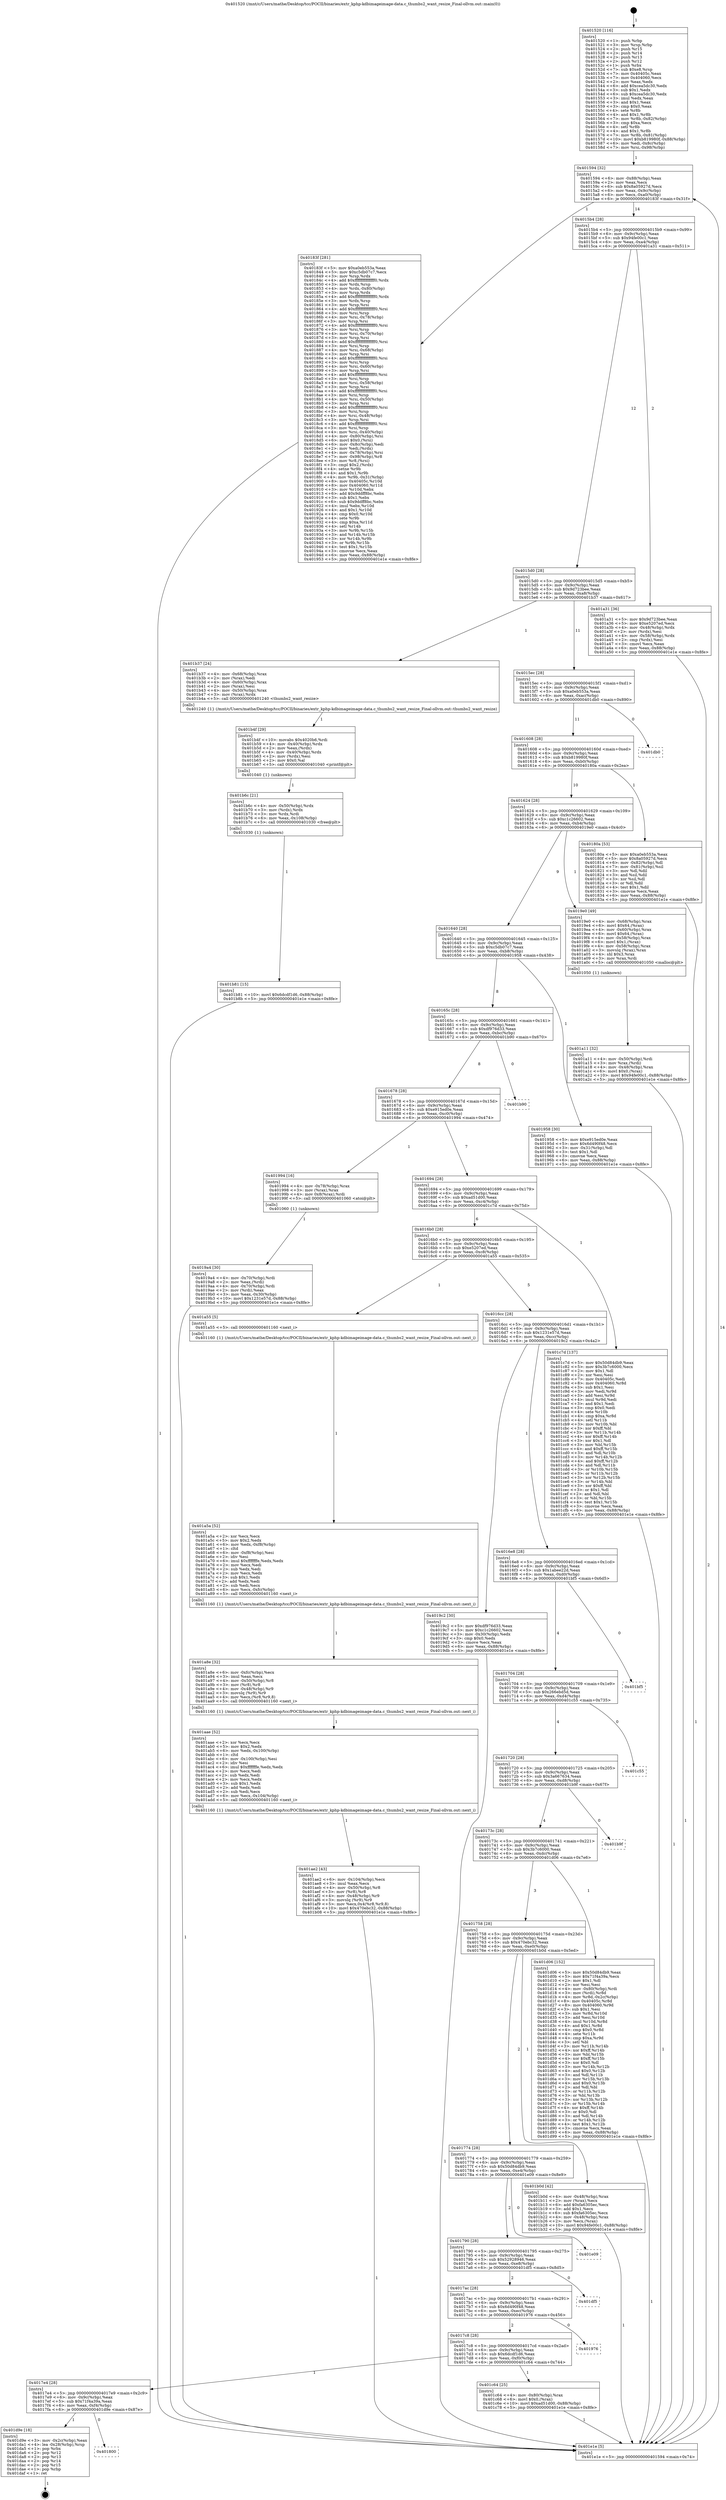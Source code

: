 digraph "0x401520" {
  label = "0x401520 (/mnt/c/Users/mathe/Desktop/tcc/POCII/binaries/extr_kphp-kdbimageimage-data.c_thumbs2_want_resize_Final-ollvm.out::main(0))"
  labelloc = "t"
  node[shape=record]

  Entry [label="",width=0.3,height=0.3,shape=circle,fillcolor=black,style=filled]
  "0x401594" [label="{
     0x401594 [32]\l
     | [instrs]\l
     &nbsp;&nbsp;0x401594 \<+6\>: mov -0x88(%rbp),%eax\l
     &nbsp;&nbsp;0x40159a \<+2\>: mov %eax,%ecx\l
     &nbsp;&nbsp;0x40159c \<+6\>: sub $0x8a05927d,%ecx\l
     &nbsp;&nbsp;0x4015a2 \<+6\>: mov %eax,-0x9c(%rbp)\l
     &nbsp;&nbsp;0x4015a8 \<+6\>: mov %ecx,-0xa0(%rbp)\l
     &nbsp;&nbsp;0x4015ae \<+6\>: je 000000000040183f \<main+0x31f\>\l
  }"]
  "0x40183f" [label="{
     0x40183f [281]\l
     | [instrs]\l
     &nbsp;&nbsp;0x40183f \<+5\>: mov $0xa0eb553a,%eax\l
     &nbsp;&nbsp;0x401844 \<+5\>: mov $0xc5db07c7,%ecx\l
     &nbsp;&nbsp;0x401849 \<+3\>: mov %rsp,%rdx\l
     &nbsp;&nbsp;0x40184c \<+4\>: add $0xfffffffffffffff0,%rdx\l
     &nbsp;&nbsp;0x401850 \<+3\>: mov %rdx,%rsp\l
     &nbsp;&nbsp;0x401853 \<+4\>: mov %rdx,-0x80(%rbp)\l
     &nbsp;&nbsp;0x401857 \<+3\>: mov %rsp,%rdx\l
     &nbsp;&nbsp;0x40185a \<+4\>: add $0xfffffffffffffff0,%rdx\l
     &nbsp;&nbsp;0x40185e \<+3\>: mov %rdx,%rsp\l
     &nbsp;&nbsp;0x401861 \<+3\>: mov %rsp,%rsi\l
     &nbsp;&nbsp;0x401864 \<+4\>: add $0xfffffffffffffff0,%rsi\l
     &nbsp;&nbsp;0x401868 \<+3\>: mov %rsi,%rsp\l
     &nbsp;&nbsp;0x40186b \<+4\>: mov %rsi,-0x78(%rbp)\l
     &nbsp;&nbsp;0x40186f \<+3\>: mov %rsp,%rsi\l
     &nbsp;&nbsp;0x401872 \<+4\>: add $0xfffffffffffffff0,%rsi\l
     &nbsp;&nbsp;0x401876 \<+3\>: mov %rsi,%rsp\l
     &nbsp;&nbsp;0x401879 \<+4\>: mov %rsi,-0x70(%rbp)\l
     &nbsp;&nbsp;0x40187d \<+3\>: mov %rsp,%rsi\l
     &nbsp;&nbsp;0x401880 \<+4\>: add $0xfffffffffffffff0,%rsi\l
     &nbsp;&nbsp;0x401884 \<+3\>: mov %rsi,%rsp\l
     &nbsp;&nbsp;0x401887 \<+4\>: mov %rsi,-0x68(%rbp)\l
     &nbsp;&nbsp;0x40188b \<+3\>: mov %rsp,%rsi\l
     &nbsp;&nbsp;0x40188e \<+4\>: add $0xfffffffffffffff0,%rsi\l
     &nbsp;&nbsp;0x401892 \<+3\>: mov %rsi,%rsp\l
     &nbsp;&nbsp;0x401895 \<+4\>: mov %rsi,-0x60(%rbp)\l
     &nbsp;&nbsp;0x401899 \<+3\>: mov %rsp,%rsi\l
     &nbsp;&nbsp;0x40189c \<+4\>: add $0xfffffffffffffff0,%rsi\l
     &nbsp;&nbsp;0x4018a0 \<+3\>: mov %rsi,%rsp\l
     &nbsp;&nbsp;0x4018a3 \<+4\>: mov %rsi,-0x58(%rbp)\l
     &nbsp;&nbsp;0x4018a7 \<+3\>: mov %rsp,%rsi\l
     &nbsp;&nbsp;0x4018aa \<+4\>: add $0xfffffffffffffff0,%rsi\l
     &nbsp;&nbsp;0x4018ae \<+3\>: mov %rsi,%rsp\l
     &nbsp;&nbsp;0x4018b1 \<+4\>: mov %rsi,-0x50(%rbp)\l
     &nbsp;&nbsp;0x4018b5 \<+3\>: mov %rsp,%rsi\l
     &nbsp;&nbsp;0x4018b8 \<+4\>: add $0xfffffffffffffff0,%rsi\l
     &nbsp;&nbsp;0x4018bc \<+3\>: mov %rsi,%rsp\l
     &nbsp;&nbsp;0x4018bf \<+4\>: mov %rsi,-0x48(%rbp)\l
     &nbsp;&nbsp;0x4018c3 \<+3\>: mov %rsp,%rsi\l
     &nbsp;&nbsp;0x4018c6 \<+4\>: add $0xfffffffffffffff0,%rsi\l
     &nbsp;&nbsp;0x4018ca \<+3\>: mov %rsi,%rsp\l
     &nbsp;&nbsp;0x4018cd \<+4\>: mov %rsi,-0x40(%rbp)\l
     &nbsp;&nbsp;0x4018d1 \<+4\>: mov -0x80(%rbp),%rsi\l
     &nbsp;&nbsp;0x4018d5 \<+6\>: movl $0x0,(%rsi)\l
     &nbsp;&nbsp;0x4018db \<+6\>: mov -0x8c(%rbp),%edi\l
     &nbsp;&nbsp;0x4018e1 \<+2\>: mov %edi,(%rdx)\l
     &nbsp;&nbsp;0x4018e3 \<+4\>: mov -0x78(%rbp),%rsi\l
     &nbsp;&nbsp;0x4018e7 \<+7\>: mov -0x98(%rbp),%r8\l
     &nbsp;&nbsp;0x4018ee \<+3\>: mov %r8,(%rsi)\l
     &nbsp;&nbsp;0x4018f1 \<+3\>: cmpl $0x2,(%rdx)\l
     &nbsp;&nbsp;0x4018f4 \<+4\>: setne %r9b\l
     &nbsp;&nbsp;0x4018f8 \<+4\>: and $0x1,%r9b\l
     &nbsp;&nbsp;0x4018fc \<+4\>: mov %r9b,-0x31(%rbp)\l
     &nbsp;&nbsp;0x401900 \<+8\>: mov 0x40405c,%r10d\l
     &nbsp;&nbsp;0x401908 \<+8\>: mov 0x404060,%r11d\l
     &nbsp;&nbsp;0x401910 \<+3\>: mov %r10d,%ebx\l
     &nbsp;&nbsp;0x401913 \<+6\>: add $0x9ddff8bc,%ebx\l
     &nbsp;&nbsp;0x401919 \<+3\>: sub $0x1,%ebx\l
     &nbsp;&nbsp;0x40191c \<+6\>: sub $0x9ddff8bc,%ebx\l
     &nbsp;&nbsp;0x401922 \<+4\>: imul %ebx,%r10d\l
     &nbsp;&nbsp;0x401926 \<+4\>: and $0x1,%r10d\l
     &nbsp;&nbsp;0x40192a \<+4\>: cmp $0x0,%r10d\l
     &nbsp;&nbsp;0x40192e \<+4\>: sete %r9b\l
     &nbsp;&nbsp;0x401932 \<+4\>: cmp $0xa,%r11d\l
     &nbsp;&nbsp;0x401936 \<+4\>: setl %r14b\l
     &nbsp;&nbsp;0x40193a \<+3\>: mov %r9b,%r15b\l
     &nbsp;&nbsp;0x40193d \<+3\>: and %r14b,%r15b\l
     &nbsp;&nbsp;0x401940 \<+3\>: xor %r14b,%r9b\l
     &nbsp;&nbsp;0x401943 \<+3\>: or %r9b,%r15b\l
     &nbsp;&nbsp;0x401946 \<+4\>: test $0x1,%r15b\l
     &nbsp;&nbsp;0x40194a \<+3\>: cmovne %ecx,%eax\l
     &nbsp;&nbsp;0x40194d \<+6\>: mov %eax,-0x88(%rbp)\l
     &nbsp;&nbsp;0x401953 \<+5\>: jmp 0000000000401e1e \<main+0x8fe\>\l
  }"]
  "0x4015b4" [label="{
     0x4015b4 [28]\l
     | [instrs]\l
     &nbsp;&nbsp;0x4015b4 \<+5\>: jmp 00000000004015b9 \<main+0x99\>\l
     &nbsp;&nbsp;0x4015b9 \<+6\>: mov -0x9c(%rbp),%eax\l
     &nbsp;&nbsp;0x4015bf \<+5\>: sub $0x94fe00c1,%eax\l
     &nbsp;&nbsp;0x4015c4 \<+6\>: mov %eax,-0xa4(%rbp)\l
     &nbsp;&nbsp;0x4015ca \<+6\>: je 0000000000401a31 \<main+0x511\>\l
  }"]
  Exit [label="",width=0.3,height=0.3,shape=circle,fillcolor=black,style=filled,peripheries=2]
  "0x401a31" [label="{
     0x401a31 [36]\l
     | [instrs]\l
     &nbsp;&nbsp;0x401a31 \<+5\>: mov $0x9d723bee,%eax\l
     &nbsp;&nbsp;0x401a36 \<+5\>: mov $0xe5207ed,%ecx\l
     &nbsp;&nbsp;0x401a3b \<+4\>: mov -0x48(%rbp),%rdx\l
     &nbsp;&nbsp;0x401a3f \<+2\>: mov (%rdx),%esi\l
     &nbsp;&nbsp;0x401a41 \<+4\>: mov -0x58(%rbp),%rdx\l
     &nbsp;&nbsp;0x401a45 \<+2\>: cmp (%rdx),%esi\l
     &nbsp;&nbsp;0x401a47 \<+3\>: cmovl %ecx,%eax\l
     &nbsp;&nbsp;0x401a4a \<+6\>: mov %eax,-0x88(%rbp)\l
     &nbsp;&nbsp;0x401a50 \<+5\>: jmp 0000000000401e1e \<main+0x8fe\>\l
  }"]
  "0x4015d0" [label="{
     0x4015d0 [28]\l
     | [instrs]\l
     &nbsp;&nbsp;0x4015d0 \<+5\>: jmp 00000000004015d5 \<main+0xb5\>\l
     &nbsp;&nbsp;0x4015d5 \<+6\>: mov -0x9c(%rbp),%eax\l
     &nbsp;&nbsp;0x4015db \<+5\>: sub $0x9d723bee,%eax\l
     &nbsp;&nbsp;0x4015e0 \<+6\>: mov %eax,-0xa8(%rbp)\l
     &nbsp;&nbsp;0x4015e6 \<+6\>: je 0000000000401b37 \<main+0x617\>\l
  }"]
  "0x401800" [label="{
     0x401800\l
  }", style=dashed]
  "0x401b37" [label="{
     0x401b37 [24]\l
     | [instrs]\l
     &nbsp;&nbsp;0x401b37 \<+4\>: mov -0x68(%rbp),%rax\l
     &nbsp;&nbsp;0x401b3b \<+2\>: mov (%rax),%edi\l
     &nbsp;&nbsp;0x401b3d \<+4\>: mov -0x60(%rbp),%rax\l
     &nbsp;&nbsp;0x401b41 \<+2\>: mov (%rax),%esi\l
     &nbsp;&nbsp;0x401b43 \<+4\>: mov -0x50(%rbp),%rax\l
     &nbsp;&nbsp;0x401b47 \<+3\>: mov (%rax),%rdx\l
     &nbsp;&nbsp;0x401b4a \<+5\>: call 0000000000401240 \<thumbs2_want_resize\>\l
     | [calls]\l
     &nbsp;&nbsp;0x401240 \{1\} (/mnt/c/Users/mathe/Desktop/tcc/POCII/binaries/extr_kphp-kdbimageimage-data.c_thumbs2_want_resize_Final-ollvm.out::thumbs2_want_resize)\l
  }"]
  "0x4015ec" [label="{
     0x4015ec [28]\l
     | [instrs]\l
     &nbsp;&nbsp;0x4015ec \<+5\>: jmp 00000000004015f1 \<main+0xd1\>\l
     &nbsp;&nbsp;0x4015f1 \<+6\>: mov -0x9c(%rbp),%eax\l
     &nbsp;&nbsp;0x4015f7 \<+5\>: sub $0xa0eb553a,%eax\l
     &nbsp;&nbsp;0x4015fc \<+6\>: mov %eax,-0xac(%rbp)\l
     &nbsp;&nbsp;0x401602 \<+6\>: je 0000000000401db0 \<main+0x890\>\l
  }"]
  "0x401d9e" [label="{
     0x401d9e [18]\l
     | [instrs]\l
     &nbsp;&nbsp;0x401d9e \<+3\>: mov -0x2c(%rbp),%eax\l
     &nbsp;&nbsp;0x401da1 \<+4\>: lea -0x28(%rbp),%rsp\l
     &nbsp;&nbsp;0x401da5 \<+1\>: pop %rbx\l
     &nbsp;&nbsp;0x401da6 \<+2\>: pop %r12\l
     &nbsp;&nbsp;0x401da8 \<+2\>: pop %r13\l
     &nbsp;&nbsp;0x401daa \<+2\>: pop %r14\l
     &nbsp;&nbsp;0x401dac \<+2\>: pop %r15\l
     &nbsp;&nbsp;0x401dae \<+1\>: pop %rbp\l
     &nbsp;&nbsp;0x401daf \<+1\>: ret\l
  }"]
  "0x401db0" [label="{
     0x401db0\l
  }", style=dashed]
  "0x401608" [label="{
     0x401608 [28]\l
     | [instrs]\l
     &nbsp;&nbsp;0x401608 \<+5\>: jmp 000000000040160d \<main+0xed\>\l
     &nbsp;&nbsp;0x40160d \<+6\>: mov -0x9c(%rbp),%eax\l
     &nbsp;&nbsp;0x401613 \<+5\>: sub $0xb819980f,%eax\l
     &nbsp;&nbsp;0x401618 \<+6\>: mov %eax,-0xb0(%rbp)\l
     &nbsp;&nbsp;0x40161e \<+6\>: je 000000000040180a \<main+0x2ea\>\l
  }"]
  "0x4017e4" [label="{
     0x4017e4 [28]\l
     | [instrs]\l
     &nbsp;&nbsp;0x4017e4 \<+5\>: jmp 00000000004017e9 \<main+0x2c9\>\l
     &nbsp;&nbsp;0x4017e9 \<+6\>: mov -0x9c(%rbp),%eax\l
     &nbsp;&nbsp;0x4017ef \<+5\>: sub $0x71f4a39a,%eax\l
     &nbsp;&nbsp;0x4017f4 \<+6\>: mov %eax,-0xf4(%rbp)\l
     &nbsp;&nbsp;0x4017fa \<+6\>: je 0000000000401d9e \<main+0x87e\>\l
  }"]
  "0x40180a" [label="{
     0x40180a [53]\l
     | [instrs]\l
     &nbsp;&nbsp;0x40180a \<+5\>: mov $0xa0eb553a,%eax\l
     &nbsp;&nbsp;0x40180f \<+5\>: mov $0x8a05927d,%ecx\l
     &nbsp;&nbsp;0x401814 \<+6\>: mov -0x82(%rbp),%dl\l
     &nbsp;&nbsp;0x40181a \<+7\>: mov -0x81(%rbp),%sil\l
     &nbsp;&nbsp;0x401821 \<+3\>: mov %dl,%dil\l
     &nbsp;&nbsp;0x401824 \<+3\>: and %sil,%dil\l
     &nbsp;&nbsp;0x401827 \<+3\>: xor %sil,%dl\l
     &nbsp;&nbsp;0x40182a \<+3\>: or %dl,%dil\l
     &nbsp;&nbsp;0x40182d \<+4\>: test $0x1,%dil\l
     &nbsp;&nbsp;0x401831 \<+3\>: cmovne %ecx,%eax\l
     &nbsp;&nbsp;0x401834 \<+6\>: mov %eax,-0x88(%rbp)\l
     &nbsp;&nbsp;0x40183a \<+5\>: jmp 0000000000401e1e \<main+0x8fe\>\l
  }"]
  "0x401624" [label="{
     0x401624 [28]\l
     | [instrs]\l
     &nbsp;&nbsp;0x401624 \<+5\>: jmp 0000000000401629 \<main+0x109\>\l
     &nbsp;&nbsp;0x401629 \<+6\>: mov -0x9c(%rbp),%eax\l
     &nbsp;&nbsp;0x40162f \<+5\>: sub $0xc1c26602,%eax\l
     &nbsp;&nbsp;0x401634 \<+6\>: mov %eax,-0xb4(%rbp)\l
     &nbsp;&nbsp;0x40163a \<+6\>: je 00000000004019e0 \<main+0x4c0\>\l
  }"]
  "0x401e1e" [label="{
     0x401e1e [5]\l
     | [instrs]\l
     &nbsp;&nbsp;0x401e1e \<+5\>: jmp 0000000000401594 \<main+0x74\>\l
  }"]
  "0x401520" [label="{
     0x401520 [116]\l
     | [instrs]\l
     &nbsp;&nbsp;0x401520 \<+1\>: push %rbp\l
     &nbsp;&nbsp;0x401521 \<+3\>: mov %rsp,%rbp\l
     &nbsp;&nbsp;0x401524 \<+2\>: push %r15\l
     &nbsp;&nbsp;0x401526 \<+2\>: push %r14\l
     &nbsp;&nbsp;0x401528 \<+2\>: push %r13\l
     &nbsp;&nbsp;0x40152a \<+2\>: push %r12\l
     &nbsp;&nbsp;0x40152c \<+1\>: push %rbx\l
     &nbsp;&nbsp;0x40152d \<+7\>: sub $0xe8,%rsp\l
     &nbsp;&nbsp;0x401534 \<+7\>: mov 0x40405c,%eax\l
     &nbsp;&nbsp;0x40153b \<+7\>: mov 0x404060,%ecx\l
     &nbsp;&nbsp;0x401542 \<+2\>: mov %eax,%edx\l
     &nbsp;&nbsp;0x401544 \<+6\>: add $0xcea5dc30,%edx\l
     &nbsp;&nbsp;0x40154a \<+3\>: sub $0x1,%edx\l
     &nbsp;&nbsp;0x40154d \<+6\>: sub $0xcea5dc30,%edx\l
     &nbsp;&nbsp;0x401553 \<+3\>: imul %edx,%eax\l
     &nbsp;&nbsp;0x401556 \<+3\>: and $0x1,%eax\l
     &nbsp;&nbsp;0x401559 \<+3\>: cmp $0x0,%eax\l
     &nbsp;&nbsp;0x40155c \<+4\>: sete %r8b\l
     &nbsp;&nbsp;0x401560 \<+4\>: and $0x1,%r8b\l
     &nbsp;&nbsp;0x401564 \<+7\>: mov %r8b,-0x82(%rbp)\l
     &nbsp;&nbsp;0x40156b \<+3\>: cmp $0xa,%ecx\l
     &nbsp;&nbsp;0x40156e \<+4\>: setl %r8b\l
     &nbsp;&nbsp;0x401572 \<+4\>: and $0x1,%r8b\l
     &nbsp;&nbsp;0x401576 \<+7\>: mov %r8b,-0x81(%rbp)\l
     &nbsp;&nbsp;0x40157d \<+10\>: movl $0xb819980f,-0x88(%rbp)\l
     &nbsp;&nbsp;0x401587 \<+6\>: mov %edi,-0x8c(%rbp)\l
     &nbsp;&nbsp;0x40158d \<+7\>: mov %rsi,-0x98(%rbp)\l
  }"]
  "0x401c64" [label="{
     0x401c64 [25]\l
     | [instrs]\l
     &nbsp;&nbsp;0x401c64 \<+4\>: mov -0x80(%rbp),%rax\l
     &nbsp;&nbsp;0x401c68 \<+6\>: movl $0x0,(%rax)\l
     &nbsp;&nbsp;0x401c6e \<+10\>: movl $0xad51d00,-0x88(%rbp)\l
     &nbsp;&nbsp;0x401c78 \<+5\>: jmp 0000000000401e1e \<main+0x8fe\>\l
  }"]
  "0x4017c8" [label="{
     0x4017c8 [28]\l
     | [instrs]\l
     &nbsp;&nbsp;0x4017c8 \<+5\>: jmp 00000000004017cd \<main+0x2ad\>\l
     &nbsp;&nbsp;0x4017cd \<+6\>: mov -0x9c(%rbp),%eax\l
     &nbsp;&nbsp;0x4017d3 \<+5\>: sub $0x6dcdf1d6,%eax\l
     &nbsp;&nbsp;0x4017d8 \<+6\>: mov %eax,-0xf0(%rbp)\l
     &nbsp;&nbsp;0x4017de \<+6\>: je 0000000000401c64 \<main+0x744\>\l
  }"]
  "0x4019e0" [label="{
     0x4019e0 [49]\l
     | [instrs]\l
     &nbsp;&nbsp;0x4019e0 \<+4\>: mov -0x68(%rbp),%rax\l
     &nbsp;&nbsp;0x4019e4 \<+6\>: movl $0x64,(%rax)\l
     &nbsp;&nbsp;0x4019ea \<+4\>: mov -0x60(%rbp),%rax\l
     &nbsp;&nbsp;0x4019ee \<+6\>: movl $0x64,(%rax)\l
     &nbsp;&nbsp;0x4019f4 \<+4\>: mov -0x58(%rbp),%rax\l
     &nbsp;&nbsp;0x4019f8 \<+6\>: movl $0x1,(%rax)\l
     &nbsp;&nbsp;0x4019fe \<+4\>: mov -0x58(%rbp),%rax\l
     &nbsp;&nbsp;0x401a02 \<+3\>: movslq (%rax),%rax\l
     &nbsp;&nbsp;0x401a05 \<+4\>: shl $0x3,%rax\l
     &nbsp;&nbsp;0x401a09 \<+3\>: mov %rax,%rdi\l
     &nbsp;&nbsp;0x401a0c \<+5\>: call 0000000000401050 \<malloc@plt\>\l
     | [calls]\l
     &nbsp;&nbsp;0x401050 \{1\} (unknown)\l
  }"]
  "0x401640" [label="{
     0x401640 [28]\l
     | [instrs]\l
     &nbsp;&nbsp;0x401640 \<+5\>: jmp 0000000000401645 \<main+0x125\>\l
     &nbsp;&nbsp;0x401645 \<+6\>: mov -0x9c(%rbp),%eax\l
     &nbsp;&nbsp;0x40164b \<+5\>: sub $0xc5db07c7,%eax\l
     &nbsp;&nbsp;0x401650 \<+6\>: mov %eax,-0xb8(%rbp)\l
     &nbsp;&nbsp;0x401656 \<+6\>: je 0000000000401958 \<main+0x438\>\l
  }"]
  "0x401976" [label="{
     0x401976\l
  }", style=dashed]
  "0x401958" [label="{
     0x401958 [30]\l
     | [instrs]\l
     &nbsp;&nbsp;0x401958 \<+5\>: mov $0xe915ed0e,%eax\l
     &nbsp;&nbsp;0x40195d \<+5\>: mov $0x6d490f48,%ecx\l
     &nbsp;&nbsp;0x401962 \<+3\>: mov -0x31(%rbp),%dl\l
     &nbsp;&nbsp;0x401965 \<+3\>: test $0x1,%dl\l
     &nbsp;&nbsp;0x401968 \<+3\>: cmovne %ecx,%eax\l
     &nbsp;&nbsp;0x40196b \<+6\>: mov %eax,-0x88(%rbp)\l
     &nbsp;&nbsp;0x401971 \<+5\>: jmp 0000000000401e1e \<main+0x8fe\>\l
  }"]
  "0x40165c" [label="{
     0x40165c [28]\l
     | [instrs]\l
     &nbsp;&nbsp;0x40165c \<+5\>: jmp 0000000000401661 \<main+0x141\>\l
     &nbsp;&nbsp;0x401661 \<+6\>: mov -0x9c(%rbp),%eax\l
     &nbsp;&nbsp;0x401667 \<+5\>: sub $0xdf976d33,%eax\l
     &nbsp;&nbsp;0x40166c \<+6\>: mov %eax,-0xbc(%rbp)\l
     &nbsp;&nbsp;0x401672 \<+6\>: je 0000000000401b90 \<main+0x670\>\l
  }"]
  "0x4017ac" [label="{
     0x4017ac [28]\l
     | [instrs]\l
     &nbsp;&nbsp;0x4017ac \<+5\>: jmp 00000000004017b1 \<main+0x291\>\l
     &nbsp;&nbsp;0x4017b1 \<+6\>: mov -0x9c(%rbp),%eax\l
     &nbsp;&nbsp;0x4017b7 \<+5\>: sub $0x6d490f48,%eax\l
     &nbsp;&nbsp;0x4017bc \<+6\>: mov %eax,-0xec(%rbp)\l
     &nbsp;&nbsp;0x4017c2 \<+6\>: je 0000000000401976 \<main+0x456\>\l
  }"]
  "0x401b90" [label="{
     0x401b90\l
  }", style=dashed]
  "0x401678" [label="{
     0x401678 [28]\l
     | [instrs]\l
     &nbsp;&nbsp;0x401678 \<+5\>: jmp 000000000040167d \<main+0x15d\>\l
     &nbsp;&nbsp;0x40167d \<+6\>: mov -0x9c(%rbp),%eax\l
     &nbsp;&nbsp;0x401683 \<+5\>: sub $0xe915ed0e,%eax\l
     &nbsp;&nbsp;0x401688 \<+6\>: mov %eax,-0xc0(%rbp)\l
     &nbsp;&nbsp;0x40168e \<+6\>: je 0000000000401994 \<main+0x474\>\l
  }"]
  "0x401df5" [label="{
     0x401df5\l
  }", style=dashed]
  "0x401994" [label="{
     0x401994 [16]\l
     | [instrs]\l
     &nbsp;&nbsp;0x401994 \<+4\>: mov -0x78(%rbp),%rax\l
     &nbsp;&nbsp;0x401998 \<+3\>: mov (%rax),%rax\l
     &nbsp;&nbsp;0x40199b \<+4\>: mov 0x8(%rax),%rdi\l
     &nbsp;&nbsp;0x40199f \<+5\>: call 0000000000401060 \<atoi@plt\>\l
     | [calls]\l
     &nbsp;&nbsp;0x401060 \{1\} (unknown)\l
  }"]
  "0x401694" [label="{
     0x401694 [28]\l
     | [instrs]\l
     &nbsp;&nbsp;0x401694 \<+5\>: jmp 0000000000401699 \<main+0x179\>\l
     &nbsp;&nbsp;0x401699 \<+6\>: mov -0x9c(%rbp),%eax\l
     &nbsp;&nbsp;0x40169f \<+5\>: sub $0xad51d00,%eax\l
     &nbsp;&nbsp;0x4016a4 \<+6\>: mov %eax,-0xc4(%rbp)\l
     &nbsp;&nbsp;0x4016aa \<+6\>: je 0000000000401c7d \<main+0x75d\>\l
  }"]
  "0x4019a4" [label="{
     0x4019a4 [30]\l
     | [instrs]\l
     &nbsp;&nbsp;0x4019a4 \<+4\>: mov -0x70(%rbp),%rdi\l
     &nbsp;&nbsp;0x4019a8 \<+2\>: mov %eax,(%rdi)\l
     &nbsp;&nbsp;0x4019aa \<+4\>: mov -0x70(%rbp),%rdi\l
     &nbsp;&nbsp;0x4019ae \<+2\>: mov (%rdi),%eax\l
     &nbsp;&nbsp;0x4019b0 \<+3\>: mov %eax,-0x30(%rbp)\l
     &nbsp;&nbsp;0x4019b3 \<+10\>: movl $0x1231e57d,-0x88(%rbp)\l
     &nbsp;&nbsp;0x4019bd \<+5\>: jmp 0000000000401e1e \<main+0x8fe\>\l
  }"]
  "0x401790" [label="{
     0x401790 [28]\l
     | [instrs]\l
     &nbsp;&nbsp;0x401790 \<+5\>: jmp 0000000000401795 \<main+0x275\>\l
     &nbsp;&nbsp;0x401795 \<+6\>: mov -0x9c(%rbp),%eax\l
     &nbsp;&nbsp;0x40179b \<+5\>: sub $0x52928946,%eax\l
     &nbsp;&nbsp;0x4017a0 \<+6\>: mov %eax,-0xe8(%rbp)\l
     &nbsp;&nbsp;0x4017a6 \<+6\>: je 0000000000401df5 \<main+0x8d5\>\l
  }"]
  "0x401c7d" [label="{
     0x401c7d [137]\l
     | [instrs]\l
     &nbsp;&nbsp;0x401c7d \<+5\>: mov $0x50d84db9,%eax\l
     &nbsp;&nbsp;0x401c82 \<+5\>: mov $0x3b7c6000,%ecx\l
     &nbsp;&nbsp;0x401c87 \<+2\>: mov $0x1,%dl\l
     &nbsp;&nbsp;0x401c89 \<+2\>: xor %esi,%esi\l
     &nbsp;&nbsp;0x401c8b \<+7\>: mov 0x40405c,%edi\l
     &nbsp;&nbsp;0x401c92 \<+8\>: mov 0x404060,%r8d\l
     &nbsp;&nbsp;0x401c9a \<+3\>: sub $0x1,%esi\l
     &nbsp;&nbsp;0x401c9d \<+3\>: mov %edi,%r9d\l
     &nbsp;&nbsp;0x401ca0 \<+3\>: add %esi,%r9d\l
     &nbsp;&nbsp;0x401ca3 \<+4\>: imul %r9d,%edi\l
     &nbsp;&nbsp;0x401ca7 \<+3\>: and $0x1,%edi\l
     &nbsp;&nbsp;0x401caa \<+3\>: cmp $0x0,%edi\l
     &nbsp;&nbsp;0x401cad \<+4\>: sete %r10b\l
     &nbsp;&nbsp;0x401cb1 \<+4\>: cmp $0xa,%r8d\l
     &nbsp;&nbsp;0x401cb5 \<+4\>: setl %r11b\l
     &nbsp;&nbsp;0x401cb9 \<+3\>: mov %r10b,%bl\l
     &nbsp;&nbsp;0x401cbc \<+3\>: xor $0xff,%bl\l
     &nbsp;&nbsp;0x401cbf \<+3\>: mov %r11b,%r14b\l
     &nbsp;&nbsp;0x401cc2 \<+4\>: xor $0xff,%r14b\l
     &nbsp;&nbsp;0x401cc6 \<+3\>: xor $0x1,%dl\l
     &nbsp;&nbsp;0x401cc9 \<+3\>: mov %bl,%r15b\l
     &nbsp;&nbsp;0x401ccc \<+4\>: and $0xff,%r15b\l
     &nbsp;&nbsp;0x401cd0 \<+3\>: and %dl,%r10b\l
     &nbsp;&nbsp;0x401cd3 \<+3\>: mov %r14b,%r12b\l
     &nbsp;&nbsp;0x401cd6 \<+4\>: and $0xff,%r12b\l
     &nbsp;&nbsp;0x401cda \<+3\>: and %dl,%r11b\l
     &nbsp;&nbsp;0x401cdd \<+3\>: or %r10b,%r15b\l
     &nbsp;&nbsp;0x401ce0 \<+3\>: or %r11b,%r12b\l
     &nbsp;&nbsp;0x401ce3 \<+3\>: xor %r12b,%r15b\l
     &nbsp;&nbsp;0x401ce6 \<+3\>: or %r14b,%bl\l
     &nbsp;&nbsp;0x401ce9 \<+3\>: xor $0xff,%bl\l
     &nbsp;&nbsp;0x401cec \<+3\>: or $0x1,%dl\l
     &nbsp;&nbsp;0x401cef \<+2\>: and %dl,%bl\l
     &nbsp;&nbsp;0x401cf1 \<+3\>: or %bl,%r15b\l
     &nbsp;&nbsp;0x401cf4 \<+4\>: test $0x1,%r15b\l
     &nbsp;&nbsp;0x401cf8 \<+3\>: cmovne %ecx,%eax\l
     &nbsp;&nbsp;0x401cfb \<+6\>: mov %eax,-0x88(%rbp)\l
     &nbsp;&nbsp;0x401d01 \<+5\>: jmp 0000000000401e1e \<main+0x8fe\>\l
  }"]
  "0x4016b0" [label="{
     0x4016b0 [28]\l
     | [instrs]\l
     &nbsp;&nbsp;0x4016b0 \<+5\>: jmp 00000000004016b5 \<main+0x195\>\l
     &nbsp;&nbsp;0x4016b5 \<+6\>: mov -0x9c(%rbp),%eax\l
     &nbsp;&nbsp;0x4016bb \<+5\>: sub $0xe5207ed,%eax\l
     &nbsp;&nbsp;0x4016c0 \<+6\>: mov %eax,-0xc8(%rbp)\l
     &nbsp;&nbsp;0x4016c6 \<+6\>: je 0000000000401a55 \<main+0x535\>\l
  }"]
  "0x401e09" [label="{
     0x401e09\l
  }", style=dashed]
  "0x401a55" [label="{
     0x401a55 [5]\l
     | [instrs]\l
     &nbsp;&nbsp;0x401a55 \<+5\>: call 0000000000401160 \<next_i\>\l
     | [calls]\l
     &nbsp;&nbsp;0x401160 \{1\} (/mnt/c/Users/mathe/Desktop/tcc/POCII/binaries/extr_kphp-kdbimageimage-data.c_thumbs2_want_resize_Final-ollvm.out::next_i)\l
  }"]
  "0x4016cc" [label="{
     0x4016cc [28]\l
     | [instrs]\l
     &nbsp;&nbsp;0x4016cc \<+5\>: jmp 00000000004016d1 \<main+0x1b1\>\l
     &nbsp;&nbsp;0x4016d1 \<+6\>: mov -0x9c(%rbp),%eax\l
     &nbsp;&nbsp;0x4016d7 \<+5\>: sub $0x1231e57d,%eax\l
     &nbsp;&nbsp;0x4016dc \<+6\>: mov %eax,-0xcc(%rbp)\l
     &nbsp;&nbsp;0x4016e2 \<+6\>: je 00000000004019c2 \<main+0x4a2\>\l
  }"]
  "0x401b81" [label="{
     0x401b81 [15]\l
     | [instrs]\l
     &nbsp;&nbsp;0x401b81 \<+10\>: movl $0x6dcdf1d6,-0x88(%rbp)\l
     &nbsp;&nbsp;0x401b8b \<+5\>: jmp 0000000000401e1e \<main+0x8fe\>\l
  }"]
  "0x4019c2" [label="{
     0x4019c2 [30]\l
     | [instrs]\l
     &nbsp;&nbsp;0x4019c2 \<+5\>: mov $0xdf976d33,%eax\l
     &nbsp;&nbsp;0x4019c7 \<+5\>: mov $0xc1c26602,%ecx\l
     &nbsp;&nbsp;0x4019cc \<+3\>: mov -0x30(%rbp),%edx\l
     &nbsp;&nbsp;0x4019cf \<+3\>: cmp $0x0,%edx\l
     &nbsp;&nbsp;0x4019d2 \<+3\>: cmove %ecx,%eax\l
     &nbsp;&nbsp;0x4019d5 \<+6\>: mov %eax,-0x88(%rbp)\l
     &nbsp;&nbsp;0x4019db \<+5\>: jmp 0000000000401e1e \<main+0x8fe\>\l
  }"]
  "0x4016e8" [label="{
     0x4016e8 [28]\l
     | [instrs]\l
     &nbsp;&nbsp;0x4016e8 \<+5\>: jmp 00000000004016ed \<main+0x1cd\>\l
     &nbsp;&nbsp;0x4016ed \<+6\>: mov -0x9c(%rbp),%eax\l
     &nbsp;&nbsp;0x4016f3 \<+5\>: sub $0x1abee22d,%eax\l
     &nbsp;&nbsp;0x4016f8 \<+6\>: mov %eax,-0xd0(%rbp)\l
     &nbsp;&nbsp;0x4016fe \<+6\>: je 0000000000401bf5 \<main+0x6d5\>\l
  }"]
  "0x401a11" [label="{
     0x401a11 [32]\l
     | [instrs]\l
     &nbsp;&nbsp;0x401a11 \<+4\>: mov -0x50(%rbp),%rdi\l
     &nbsp;&nbsp;0x401a15 \<+3\>: mov %rax,(%rdi)\l
     &nbsp;&nbsp;0x401a18 \<+4\>: mov -0x48(%rbp),%rax\l
     &nbsp;&nbsp;0x401a1c \<+6\>: movl $0x0,(%rax)\l
     &nbsp;&nbsp;0x401a22 \<+10\>: movl $0x94fe00c1,-0x88(%rbp)\l
     &nbsp;&nbsp;0x401a2c \<+5\>: jmp 0000000000401e1e \<main+0x8fe\>\l
  }"]
  "0x401a5a" [label="{
     0x401a5a [52]\l
     | [instrs]\l
     &nbsp;&nbsp;0x401a5a \<+2\>: xor %ecx,%ecx\l
     &nbsp;&nbsp;0x401a5c \<+5\>: mov $0x2,%edx\l
     &nbsp;&nbsp;0x401a61 \<+6\>: mov %edx,-0xf8(%rbp)\l
     &nbsp;&nbsp;0x401a67 \<+1\>: cltd\l
     &nbsp;&nbsp;0x401a68 \<+6\>: mov -0xf8(%rbp),%esi\l
     &nbsp;&nbsp;0x401a6e \<+2\>: idiv %esi\l
     &nbsp;&nbsp;0x401a70 \<+6\>: imul $0xfffffffe,%edx,%edx\l
     &nbsp;&nbsp;0x401a76 \<+2\>: mov %ecx,%edi\l
     &nbsp;&nbsp;0x401a78 \<+2\>: sub %edx,%edi\l
     &nbsp;&nbsp;0x401a7a \<+2\>: mov %ecx,%edx\l
     &nbsp;&nbsp;0x401a7c \<+3\>: sub $0x1,%edx\l
     &nbsp;&nbsp;0x401a7f \<+2\>: add %edx,%edi\l
     &nbsp;&nbsp;0x401a81 \<+2\>: sub %edi,%ecx\l
     &nbsp;&nbsp;0x401a83 \<+6\>: mov %ecx,-0xfc(%rbp)\l
     &nbsp;&nbsp;0x401a89 \<+5\>: call 0000000000401160 \<next_i\>\l
     | [calls]\l
     &nbsp;&nbsp;0x401160 \{1\} (/mnt/c/Users/mathe/Desktop/tcc/POCII/binaries/extr_kphp-kdbimageimage-data.c_thumbs2_want_resize_Final-ollvm.out::next_i)\l
  }"]
  "0x401a8e" [label="{
     0x401a8e [32]\l
     | [instrs]\l
     &nbsp;&nbsp;0x401a8e \<+6\>: mov -0xfc(%rbp),%ecx\l
     &nbsp;&nbsp;0x401a94 \<+3\>: imul %eax,%ecx\l
     &nbsp;&nbsp;0x401a97 \<+4\>: mov -0x50(%rbp),%r8\l
     &nbsp;&nbsp;0x401a9b \<+3\>: mov (%r8),%r8\l
     &nbsp;&nbsp;0x401a9e \<+4\>: mov -0x48(%rbp),%r9\l
     &nbsp;&nbsp;0x401aa2 \<+3\>: movslq (%r9),%r9\l
     &nbsp;&nbsp;0x401aa5 \<+4\>: mov %ecx,(%r8,%r9,8)\l
     &nbsp;&nbsp;0x401aa9 \<+5\>: call 0000000000401160 \<next_i\>\l
     | [calls]\l
     &nbsp;&nbsp;0x401160 \{1\} (/mnt/c/Users/mathe/Desktop/tcc/POCII/binaries/extr_kphp-kdbimageimage-data.c_thumbs2_want_resize_Final-ollvm.out::next_i)\l
  }"]
  "0x401aae" [label="{
     0x401aae [52]\l
     | [instrs]\l
     &nbsp;&nbsp;0x401aae \<+2\>: xor %ecx,%ecx\l
     &nbsp;&nbsp;0x401ab0 \<+5\>: mov $0x2,%edx\l
     &nbsp;&nbsp;0x401ab5 \<+6\>: mov %edx,-0x100(%rbp)\l
     &nbsp;&nbsp;0x401abb \<+1\>: cltd\l
     &nbsp;&nbsp;0x401abc \<+6\>: mov -0x100(%rbp),%esi\l
     &nbsp;&nbsp;0x401ac2 \<+2\>: idiv %esi\l
     &nbsp;&nbsp;0x401ac4 \<+6\>: imul $0xfffffffe,%edx,%edx\l
     &nbsp;&nbsp;0x401aca \<+2\>: mov %ecx,%edi\l
     &nbsp;&nbsp;0x401acc \<+2\>: sub %edx,%edi\l
     &nbsp;&nbsp;0x401ace \<+2\>: mov %ecx,%edx\l
     &nbsp;&nbsp;0x401ad0 \<+3\>: sub $0x1,%edx\l
     &nbsp;&nbsp;0x401ad3 \<+2\>: add %edx,%edi\l
     &nbsp;&nbsp;0x401ad5 \<+2\>: sub %edi,%ecx\l
     &nbsp;&nbsp;0x401ad7 \<+6\>: mov %ecx,-0x104(%rbp)\l
     &nbsp;&nbsp;0x401add \<+5\>: call 0000000000401160 \<next_i\>\l
     | [calls]\l
     &nbsp;&nbsp;0x401160 \{1\} (/mnt/c/Users/mathe/Desktop/tcc/POCII/binaries/extr_kphp-kdbimageimage-data.c_thumbs2_want_resize_Final-ollvm.out::next_i)\l
  }"]
  "0x401ae2" [label="{
     0x401ae2 [43]\l
     | [instrs]\l
     &nbsp;&nbsp;0x401ae2 \<+6\>: mov -0x104(%rbp),%ecx\l
     &nbsp;&nbsp;0x401ae8 \<+3\>: imul %eax,%ecx\l
     &nbsp;&nbsp;0x401aeb \<+4\>: mov -0x50(%rbp),%r8\l
     &nbsp;&nbsp;0x401aef \<+3\>: mov (%r8),%r8\l
     &nbsp;&nbsp;0x401af2 \<+4\>: mov -0x48(%rbp),%r9\l
     &nbsp;&nbsp;0x401af6 \<+3\>: movslq (%r9),%r9\l
     &nbsp;&nbsp;0x401af9 \<+5\>: mov %ecx,0x4(%r8,%r9,8)\l
     &nbsp;&nbsp;0x401afe \<+10\>: movl $0x470ebc32,-0x88(%rbp)\l
     &nbsp;&nbsp;0x401b08 \<+5\>: jmp 0000000000401e1e \<main+0x8fe\>\l
  }"]
  "0x401b6c" [label="{
     0x401b6c [21]\l
     | [instrs]\l
     &nbsp;&nbsp;0x401b6c \<+4\>: mov -0x50(%rbp),%rdx\l
     &nbsp;&nbsp;0x401b70 \<+3\>: mov (%rdx),%rdx\l
     &nbsp;&nbsp;0x401b73 \<+3\>: mov %rdx,%rdi\l
     &nbsp;&nbsp;0x401b76 \<+6\>: mov %eax,-0x108(%rbp)\l
     &nbsp;&nbsp;0x401b7c \<+5\>: call 0000000000401030 \<free@plt\>\l
     | [calls]\l
     &nbsp;&nbsp;0x401030 \{1\} (unknown)\l
  }"]
  "0x401bf5" [label="{
     0x401bf5\l
  }", style=dashed]
  "0x401704" [label="{
     0x401704 [28]\l
     | [instrs]\l
     &nbsp;&nbsp;0x401704 \<+5\>: jmp 0000000000401709 \<main+0x1e9\>\l
     &nbsp;&nbsp;0x401709 \<+6\>: mov -0x9c(%rbp),%eax\l
     &nbsp;&nbsp;0x40170f \<+5\>: sub $0x266ebd5d,%eax\l
     &nbsp;&nbsp;0x401714 \<+6\>: mov %eax,-0xd4(%rbp)\l
     &nbsp;&nbsp;0x40171a \<+6\>: je 0000000000401c55 \<main+0x735\>\l
  }"]
  "0x401b4f" [label="{
     0x401b4f [29]\l
     | [instrs]\l
     &nbsp;&nbsp;0x401b4f \<+10\>: movabs $0x4020b6,%rdi\l
     &nbsp;&nbsp;0x401b59 \<+4\>: mov -0x40(%rbp),%rdx\l
     &nbsp;&nbsp;0x401b5d \<+2\>: mov %eax,(%rdx)\l
     &nbsp;&nbsp;0x401b5f \<+4\>: mov -0x40(%rbp),%rdx\l
     &nbsp;&nbsp;0x401b63 \<+2\>: mov (%rdx),%esi\l
     &nbsp;&nbsp;0x401b65 \<+2\>: mov $0x0,%al\l
     &nbsp;&nbsp;0x401b67 \<+5\>: call 0000000000401040 \<printf@plt\>\l
     | [calls]\l
     &nbsp;&nbsp;0x401040 \{1\} (unknown)\l
  }"]
  "0x401c55" [label="{
     0x401c55\l
  }", style=dashed]
  "0x401720" [label="{
     0x401720 [28]\l
     | [instrs]\l
     &nbsp;&nbsp;0x401720 \<+5\>: jmp 0000000000401725 \<main+0x205\>\l
     &nbsp;&nbsp;0x401725 \<+6\>: mov -0x9c(%rbp),%eax\l
     &nbsp;&nbsp;0x40172b \<+5\>: sub $0x3a667634,%eax\l
     &nbsp;&nbsp;0x401730 \<+6\>: mov %eax,-0xd8(%rbp)\l
     &nbsp;&nbsp;0x401736 \<+6\>: je 0000000000401b9f \<main+0x67f\>\l
  }"]
  "0x401774" [label="{
     0x401774 [28]\l
     | [instrs]\l
     &nbsp;&nbsp;0x401774 \<+5\>: jmp 0000000000401779 \<main+0x259\>\l
     &nbsp;&nbsp;0x401779 \<+6\>: mov -0x9c(%rbp),%eax\l
     &nbsp;&nbsp;0x40177f \<+5\>: sub $0x50d84db9,%eax\l
     &nbsp;&nbsp;0x401784 \<+6\>: mov %eax,-0xe4(%rbp)\l
     &nbsp;&nbsp;0x40178a \<+6\>: je 0000000000401e09 \<main+0x8e9\>\l
  }"]
  "0x401b9f" [label="{
     0x401b9f\l
  }", style=dashed]
  "0x40173c" [label="{
     0x40173c [28]\l
     | [instrs]\l
     &nbsp;&nbsp;0x40173c \<+5\>: jmp 0000000000401741 \<main+0x221\>\l
     &nbsp;&nbsp;0x401741 \<+6\>: mov -0x9c(%rbp),%eax\l
     &nbsp;&nbsp;0x401747 \<+5\>: sub $0x3b7c6000,%eax\l
     &nbsp;&nbsp;0x40174c \<+6\>: mov %eax,-0xdc(%rbp)\l
     &nbsp;&nbsp;0x401752 \<+6\>: je 0000000000401d06 \<main+0x7e6\>\l
  }"]
  "0x401b0d" [label="{
     0x401b0d [42]\l
     | [instrs]\l
     &nbsp;&nbsp;0x401b0d \<+4\>: mov -0x48(%rbp),%rax\l
     &nbsp;&nbsp;0x401b11 \<+2\>: mov (%rax),%ecx\l
     &nbsp;&nbsp;0x401b13 \<+6\>: add $0xfa6305ec,%ecx\l
     &nbsp;&nbsp;0x401b19 \<+3\>: add $0x1,%ecx\l
     &nbsp;&nbsp;0x401b1c \<+6\>: sub $0xfa6305ec,%ecx\l
     &nbsp;&nbsp;0x401b22 \<+4\>: mov -0x48(%rbp),%rax\l
     &nbsp;&nbsp;0x401b26 \<+2\>: mov %ecx,(%rax)\l
     &nbsp;&nbsp;0x401b28 \<+10\>: movl $0x94fe00c1,-0x88(%rbp)\l
     &nbsp;&nbsp;0x401b32 \<+5\>: jmp 0000000000401e1e \<main+0x8fe\>\l
  }"]
  "0x401d06" [label="{
     0x401d06 [152]\l
     | [instrs]\l
     &nbsp;&nbsp;0x401d06 \<+5\>: mov $0x50d84db9,%eax\l
     &nbsp;&nbsp;0x401d0b \<+5\>: mov $0x71f4a39a,%ecx\l
     &nbsp;&nbsp;0x401d10 \<+2\>: mov $0x1,%dl\l
     &nbsp;&nbsp;0x401d12 \<+2\>: xor %esi,%esi\l
     &nbsp;&nbsp;0x401d14 \<+4\>: mov -0x80(%rbp),%rdi\l
     &nbsp;&nbsp;0x401d18 \<+3\>: mov (%rdi),%r8d\l
     &nbsp;&nbsp;0x401d1b \<+4\>: mov %r8d,-0x2c(%rbp)\l
     &nbsp;&nbsp;0x401d1f \<+8\>: mov 0x40405c,%r8d\l
     &nbsp;&nbsp;0x401d27 \<+8\>: mov 0x404060,%r9d\l
     &nbsp;&nbsp;0x401d2f \<+3\>: sub $0x1,%esi\l
     &nbsp;&nbsp;0x401d32 \<+3\>: mov %r8d,%r10d\l
     &nbsp;&nbsp;0x401d35 \<+3\>: add %esi,%r10d\l
     &nbsp;&nbsp;0x401d38 \<+4\>: imul %r10d,%r8d\l
     &nbsp;&nbsp;0x401d3c \<+4\>: and $0x1,%r8d\l
     &nbsp;&nbsp;0x401d40 \<+4\>: cmp $0x0,%r8d\l
     &nbsp;&nbsp;0x401d44 \<+4\>: sete %r11b\l
     &nbsp;&nbsp;0x401d48 \<+4\>: cmp $0xa,%r9d\l
     &nbsp;&nbsp;0x401d4c \<+3\>: setl %bl\l
     &nbsp;&nbsp;0x401d4f \<+3\>: mov %r11b,%r14b\l
     &nbsp;&nbsp;0x401d52 \<+4\>: xor $0xff,%r14b\l
     &nbsp;&nbsp;0x401d56 \<+3\>: mov %bl,%r15b\l
     &nbsp;&nbsp;0x401d59 \<+4\>: xor $0xff,%r15b\l
     &nbsp;&nbsp;0x401d5d \<+3\>: xor $0x0,%dl\l
     &nbsp;&nbsp;0x401d60 \<+3\>: mov %r14b,%r12b\l
     &nbsp;&nbsp;0x401d63 \<+4\>: and $0x0,%r12b\l
     &nbsp;&nbsp;0x401d67 \<+3\>: and %dl,%r11b\l
     &nbsp;&nbsp;0x401d6a \<+3\>: mov %r15b,%r13b\l
     &nbsp;&nbsp;0x401d6d \<+4\>: and $0x0,%r13b\l
     &nbsp;&nbsp;0x401d71 \<+2\>: and %dl,%bl\l
     &nbsp;&nbsp;0x401d73 \<+3\>: or %r11b,%r12b\l
     &nbsp;&nbsp;0x401d76 \<+3\>: or %bl,%r13b\l
     &nbsp;&nbsp;0x401d79 \<+3\>: xor %r13b,%r12b\l
     &nbsp;&nbsp;0x401d7c \<+3\>: or %r15b,%r14b\l
     &nbsp;&nbsp;0x401d7f \<+4\>: xor $0xff,%r14b\l
     &nbsp;&nbsp;0x401d83 \<+3\>: or $0x0,%dl\l
     &nbsp;&nbsp;0x401d86 \<+3\>: and %dl,%r14b\l
     &nbsp;&nbsp;0x401d89 \<+3\>: or %r14b,%r12b\l
     &nbsp;&nbsp;0x401d8c \<+4\>: test $0x1,%r12b\l
     &nbsp;&nbsp;0x401d90 \<+3\>: cmovne %ecx,%eax\l
     &nbsp;&nbsp;0x401d93 \<+6\>: mov %eax,-0x88(%rbp)\l
     &nbsp;&nbsp;0x401d99 \<+5\>: jmp 0000000000401e1e \<main+0x8fe\>\l
  }"]
  "0x401758" [label="{
     0x401758 [28]\l
     | [instrs]\l
     &nbsp;&nbsp;0x401758 \<+5\>: jmp 000000000040175d \<main+0x23d\>\l
     &nbsp;&nbsp;0x40175d \<+6\>: mov -0x9c(%rbp),%eax\l
     &nbsp;&nbsp;0x401763 \<+5\>: sub $0x470ebc32,%eax\l
     &nbsp;&nbsp;0x401768 \<+6\>: mov %eax,-0xe0(%rbp)\l
     &nbsp;&nbsp;0x40176e \<+6\>: je 0000000000401b0d \<main+0x5ed\>\l
  }"]
  Entry -> "0x401520" [label=" 1"]
  "0x401594" -> "0x40183f" [label=" 1"]
  "0x401594" -> "0x4015b4" [label=" 14"]
  "0x401d9e" -> Exit [label=" 1"]
  "0x4015b4" -> "0x401a31" [label=" 2"]
  "0x4015b4" -> "0x4015d0" [label=" 12"]
  "0x4017e4" -> "0x401800" [label=" 0"]
  "0x4015d0" -> "0x401b37" [label=" 1"]
  "0x4015d0" -> "0x4015ec" [label=" 11"]
  "0x4017e4" -> "0x401d9e" [label=" 1"]
  "0x4015ec" -> "0x401db0" [label=" 0"]
  "0x4015ec" -> "0x401608" [label=" 11"]
  "0x401d06" -> "0x401e1e" [label=" 1"]
  "0x401608" -> "0x40180a" [label=" 1"]
  "0x401608" -> "0x401624" [label=" 10"]
  "0x40180a" -> "0x401e1e" [label=" 1"]
  "0x401520" -> "0x401594" [label=" 1"]
  "0x401e1e" -> "0x401594" [label=" 14"]
  "0x401c7d" -> "0x401e1e" [label=" 1"]
  "0x40183f" -> "0x401e1e" [label=" 1"]
  "0x401c64" -> "0x401e1e" [label=" 1"]
  "0x401624" -> "0x4019e0" [label=" 1"]
  "0x401624" -> "0x401640" [label=" 9"]
  "0x4017c8" -> "0x401c64" [label=" 1"]
  "0x401640" -> "0x401958" [label=" 1"]
  "0x401640" -> "0x40165c" [label=" 8"]
  "0x401958" -> "0x401e1e" [label=" 1"]
  "0x4017c8" -> "0x4017e4" [label=" 1"]
  "0x40165c" -> "0x401b90" [label=" 0"]
  "0x40165c" -> "0x401678" [label=" 8"]
  "0x4017ac" -> "0x401976" [label=" 0"]
  "0x401678" -> "0x401994" [label=" 1"]
  "0x401678" -> "0x401694" [label=" 7"]
  "0x401994" -> "0x4019a4" [label=" 1"]
  "0x4019a4" -> "0x401e1e" [label=" 1"]
  "0x4017ac" -> "0x4017c8" [label=" 2"]
  "0x401694" -> "0x401c7d" [label=" 1"]
  "0x401694" -> "0x4016b0" [label=" 6"]
  "0x401790" -> "0x401df5" [label=" 0"]
  "0x4016b0" -> "0x401a55" [label=" 1"]
  "0x4016b0" -> "0x4016cc" [label=" 5"]
  "0x401790" -> "0x4017ac" [label=" 2"]
  "0x4016cc" -> "0x4019c2" [label=" 1"]
  "0x4016cc" -> "0x4016e8" [label=" 4"]
  "0x4019c2" -> "0x401e1e" [label=" 1"]
  "0x4019e0" -> "0x401a11" [label=" 1"]
  "0x401a11" -> "0x401e1e" [label=" 1"]
  "0x401a31" -> "0x401e1e" [label=" 2"]
  "0x401a55" -> "0x401a5a" [label=" 1"]
  "0x401a5a" -> "0x401a8e" [label=" 1"]
  "0x401a8e" -> "0x401aae" [label=" 1"]
  "0x401aae" -> "0x401ae2" [label=" 1"]
  "0x401ae2" -> "0x401e1e" [label=" 1"]
  "0x401774" -> "0x401e09" [label=" 0"]
  "0x4016e8" -> "0x401bf5" [label=" 0"]
  "0x4016e8" -> "0x401704" [label=" 4"]
  "0x401774" -> "0x401790" [label=" 2"]
  "0x401704" -> "0x401c55" [label=" 0"]
  "0x401704" -> "0x401720" [label=" 4"]
  "0x401b81" -> "0x401e1e" [label=" 1"]
  "0x401720" -> "0x401b9f" [label=" 0"]
  "0x401720" -> "0x40173c" [label=" 4"]
  "0x401b6c" -> "0x401b81" [label=" 1"]
  "0x40173c" -> "0x401d06" [label=" 1"]
  "0x40173c" -> "0x401758" [label=" 3"]
  "0x401b4f" -> "0x401b6c" [label=" 1"]
  "0x401758" -> "0x401b0d" [label=" 1"]
  "0x401758" -> "0x401774" [label=" 2"]
  "0x401b0d" -> "0x401e1e" [label=" 1"]
  "0x401b37" -> "0x401b4f" [label=" 1"]
}
